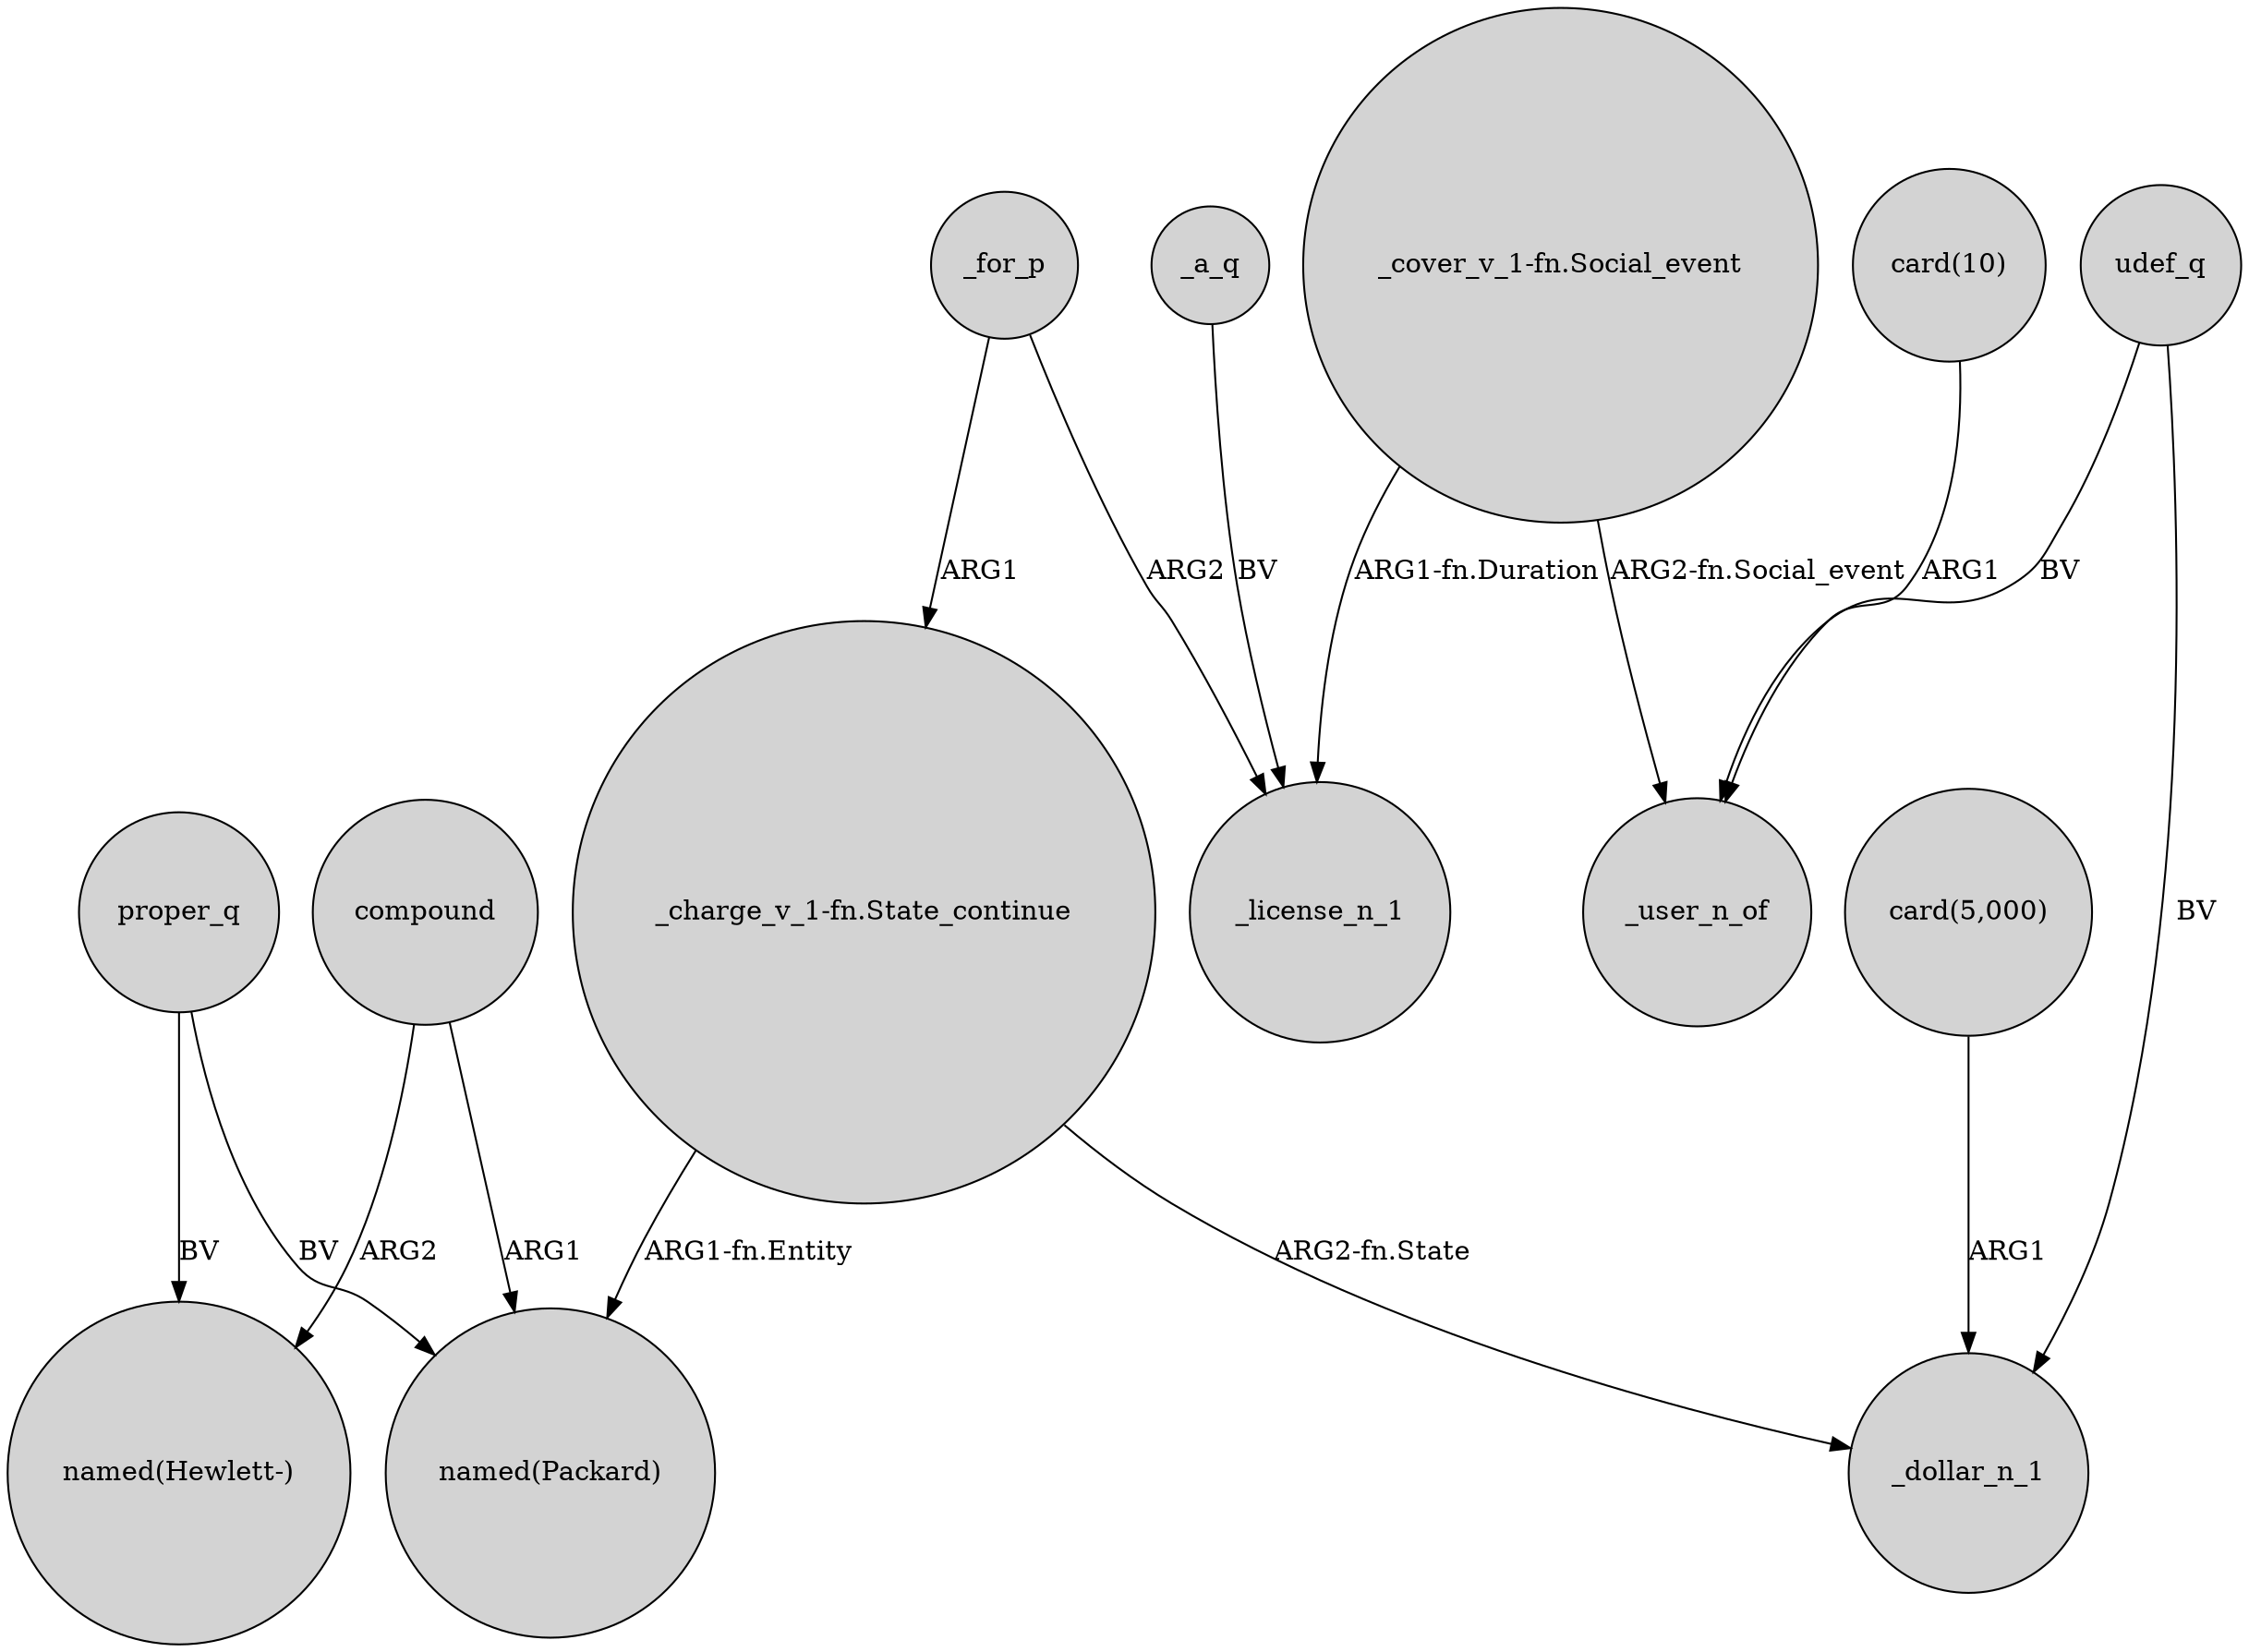digraph {
	node [shape=circle style=filled]
	_a_q -> _license_n_1 [label=BV]
	"_cover_v_1-fn.Social_event" -> _user_n_of [label="ARG2-fn.Social_event"]
	compound -> "named(Packard)" [label=ARG1]
	udef_q -> _user_n_of [label=BV]
	udef_q -> _dollar_n_1 [label=BV]
	"_charge_v_1-fn.State_continue" -> "named(Packard)" [label="ARG1-fn.Entity"]
	"card(10)" -> _user_n_of [label=ARG1]
	proper_q -> "named(Hewlett-)" [label=BV]
	"card(5,000)" -> _dollar_n_1 [label=ARG1]
	"_charge_v_1-fn.State_continue" -> _dollar_n_1 [label="ARG2-fn.State"]
	proper_q -> "named(Packard)" [label=BV]
	compound -> "named(Hewlett-)" [label=ARG2]
	"_cover_v_1-fn.Social_event" -> _license_n_1 [label="ARG1-fn.Duration"]
	_for_p -> _license_n_1 [label=ARG2]
	_for_p -> "_charge_v_1-fn.State_continue" [label=ARG1]
}
